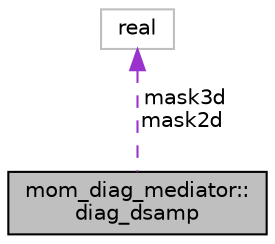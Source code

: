 digraph "mom_diag_mediator::diag_dsamp"
{
 // INTERACTIVE_SVG=YES
 // LATEX_PDF_SIZE
  edge [fontname="Helvetica",fontsize="10",labelfontname="Helvetica",labelfontsize="10"];
  node [fontname="Helvetica",fontsize="10",shape=record];
  Node1 [label="mom_diag_mediator::\ldiag_dsamp",height=0.2,width=0.4,color="black", fillcolor="grey75", style="filled", fontcolor="black",tooltip="Contained for down sampled masks."];
  Node2 -> Node1 [dir="back",color="darkorchid3",fontsize="10",style="dashed",label=" mask3d\nmask2d" ,fontname="Helvetica"];
  Node2 [label="real",height=0.2,width=0.4,color="grey75", fillcolor="white", style="filled",tooltip=" "];
}
